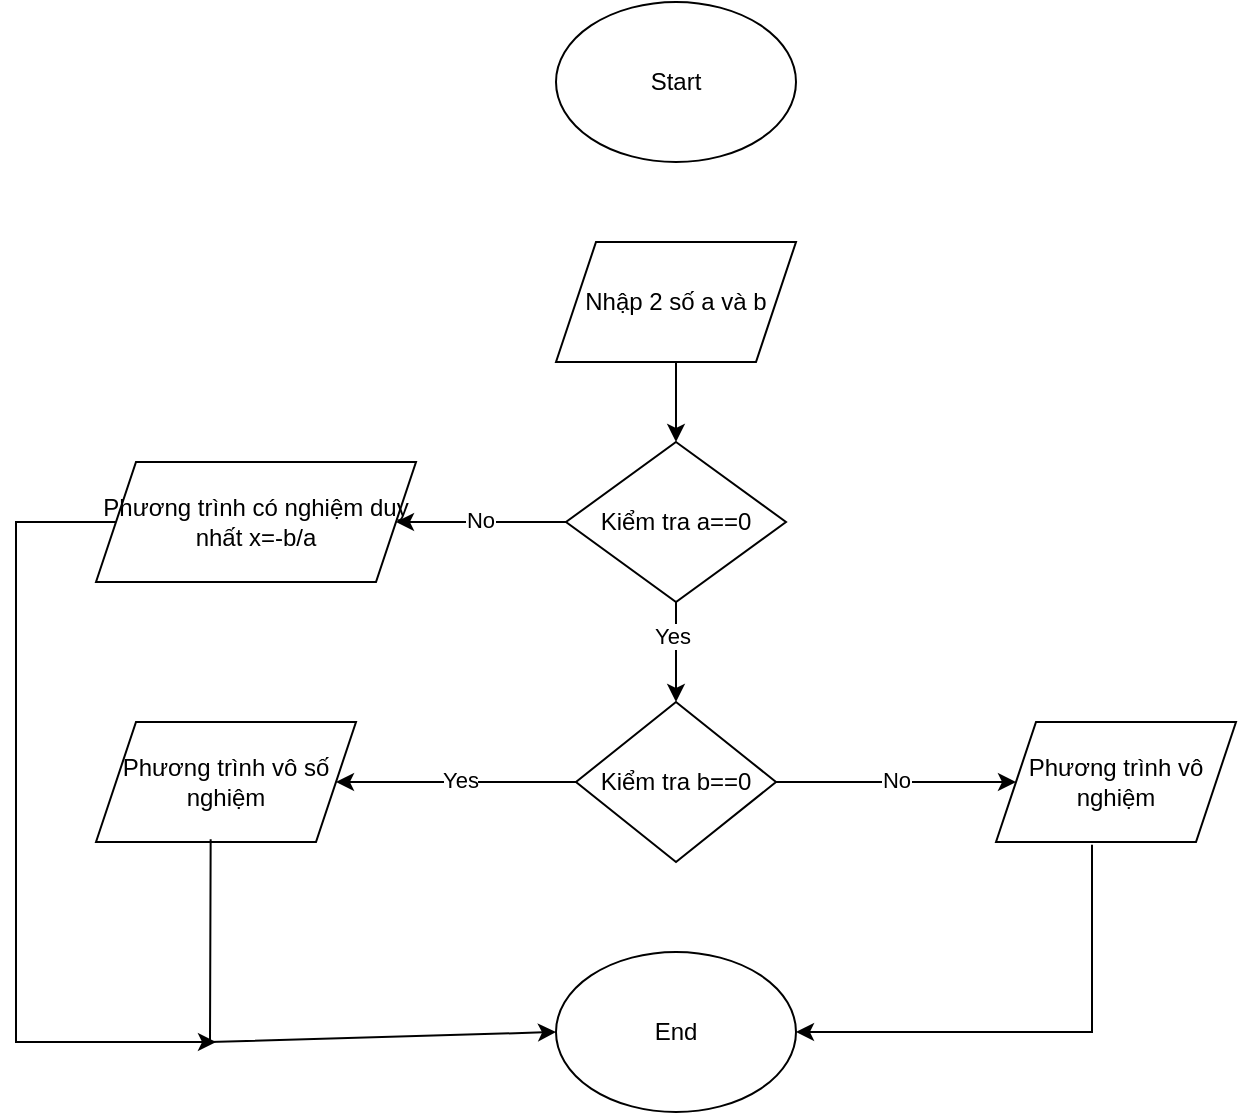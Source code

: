 <mxfile version="28.2.4">
  <diagram name="Trang-1" id="ZFckXqsjIdXHRsRysgjw">
    <mxGraphModel dx="785" dy="451" grid="1" gridSize="10" guides="1" tooltips="1" connect="1" arrows="1" fold="1" page="1" pageScale="1" pageWidth="827" pageHeight="1169" math="0" shadow="0">
      <root>
        <mxCell id="0" />
        <mxCell id="1" parent="0" />
        <mxCell id="5UzwqO1FMWDa7kcP7ygJ-90" value="Start" style="ellipse;whiteSpace=wrap;html=1;" vertex="1" parent="1">
          <mxGeometry x="330" y="30" width="120" height="80" as="geometry" />
        </mxCell>
        <mxCell id="5UzwqO1FMWDa7kcP7ygJ-91" value="End" style="ellipse;whiteSpace=wrap;html=1;" vertex="1" parent="1">
          <mxGeometry x="330" y="505" width="120" height="80" as="geometry" />
        </mxCell>
        <mxCell id="5UzwqO1FMWDa7kcP7ygJ-92" value="Nhập 2 số a và b" style="shape=parallelogram;perimeter=parallelogramPerimeter;whiteSpace=wrap;html=1;fixedSize=1;" vertex="1" parent="1">
          <mxGeometry x="330" y="150" width="120" height="60" as="geometry" />
        </mxCell>
        <mxCell id="5UzwqO1FMWDa7kcP7ygJ-93" value="Kiểm tra a==0" style="rhombus;whiteSpace=wrap;html=1;" vertex="1" parent="1">
          <mxGeometry x="335" y="250" width="110" height="80" as="geometry" />
        </mxCell>
        <mxCell id="5UzwqO1FMWDa7kcP7ygJ-94" value="Phương trình có nghiệm duy nhất x=-b/a" style="shape=parallelogram;perimeter=parallelogramPerimeter;whiteSpace=wrap;html=1;fixedSize=1;" vertex="1" parent="1">
          <mxGeometry x="100" y="260" width="160" height="60" as="geometry" />
        </mxCell>
        <mxCell id="5UzwqO1FMWDa7kcP7ygJ-95" value="" style="endArrow=classic;html=1;rounded=0;exitX=0;exitY=0.5;exitDx=0;exitDy=0;entryX=1;entryY=0.5;entryDx=0;entryDy=0;" edge="1" parent="1" source="5UzwqO1FMWDa7kcP7ygJ-93" target="5UzwqO1FMWDa7kcP7ygJ-94">
          <mxGeometry width="50" height="50" relative="1" as="geometry">
            <mxPoint x="160" y="180" as="sourcePoint" />
            <mxPoint x="210" y="130" as="targetPoint" />
          </mxGeometry>
        </mxCell>
        <mxCell id="5UzwqO1FMWDa7kcP7ygJ-96" value="No" style="edgeLabel;html=1;align=center;verticalAlign=middle;resizable=0;points=[];" vertex="1" connectable="0" parent="5UzwqO1FMWDa7kcP7ygJ-95">
          <mxGeometry x="0.028" y="-1" relative="1" as="geometry">
            <mxPoint as="offset" />
          </mxGeometry>
        </mxCell>
        <mxCell id="5UzwqO1FMWDa7kcP7ygJ-97" value="Kiểm tra b==0" style="rhombus;whiteSpace=wrap;html=1;" vertex="1" parent="1">
          <mxGeometry x="340" y="380" width="100" height="80" as="geometry" />
        </mxCell>
        <mxCell id="5UzwqO1FMWDa7kcP7ygJ-98" value="" style="endArrow=classic;html=1;rounded=0;exitX=0.5;exitY=1;exitDx=0;exitDy=0;" edge="1" parent="1" source="5UzwqO1FMWDa7kcP7ygJ-93" target="5UzwqO1FMWDa7kcP7ygJ-97">
          <mxGeometry width="50" height="50" relative="1" as="geometry">
            <mxPoint x="100" y="440" as="sourcePoint" />
            <mxPoint x="150" y="390" as="targetPoint" />
          </mxGeometry>
        </mxCell>
        <mxCell id="5UzwqO1FMWDa7kcP7ygJ-99" value="Yes" style="edgeLabel;html=1;align=center;verticalAlign=middle;resizable=0;points=[];" vertex="1" connectable="0" parent="5UzwqO1FMWDa7kcP7ygJ-98">
          <mxGeometry x="-0.333" y="-2" relative="1" as="geometry">
            <mxPoint as="offset" />
          </mxGeometry>
        </mxCell>
        <mxCell id="5UzwqO1FMWDa7kcP7ygJ-100" value="Phương trình vô số nghiệm" style="shape=parallelogram;perimeter=parallelogramPerimeter;whiteSpace=wrap;html=1;fixedSize=1;" vertex="1" parent="1">
          <mxGeometry x="100" y="390" width="130" height="60" as="geometry" />
        </mxCell>
        <mxCell id="5UzwqO1FMWDa7kcP7ygJ-101" value="" style="endArrow=classic;html=1;rounded=0;exitX=0;exitY=0.5;exitDx=0;exitDy=0;entryX=1;entryY=0.5;entryDx=0;entryDy=0;" edge="1" parent="1" source="5UzwqO1FMWDa7kcP7ygJ-97" target="5UzwqO1FMWDa7kcP7ygJ-100">
          <mxGeometry width="50" height="50" relative="1" as="geometry">
            <mxPoint x="190" y="530" as="sourcePoint" />
            <mxPoint x="240" y="480" as="targetPoint" />
          </mxGeometry>
        </mxCell>
        <mxCell id="5UzwqO1FMWDa7kcP7ygJ-102" value="Yes" style="edgeLabel;html=1;align=center;verticalAlign=middle;resizable=0;points=[];" vertex="1" connectable="0" parent="5UzwqO1FMWDa7kcP7ygJ-101">
          <mxGeometry x="-0.022" y="-1" relative="1" as="geometry">
            <mxPoint as="offset" />
          </mxGeometry>
        </mxCell>
        <mxCell id="5UzwqO1FMWDa7kcP7ygJ-103" value="Phương trình vô nghiệm" style="shape=parallelogram;perimeter=parallelogramPerimeter;whiteSpace=wrap;html=1;fixedSize=1;" vertex="1" parent="1">
          <mxGeometry x="550" y="390" width="120" height="60" as="geometry" />
        </mxCell>
        <mxCell id="5UzwqO1FMWDa7kcP7ygJ-104" value="" style="endArrow=classic;html=1;rounded=0;exitX=1;exitY=0.5;exitDx=0;exitDy=0;" edge="1" parent="1" source="5UzwqO1FMWDa7kcP7ygJ-97" target="5UzwqO1FMWDa7kcP7ygJ-103">
          <mxGeometry width="50" height="50" relative="1" as="geometry">
            <mxPoint x="450" y="380" as="sourcePoint" />
            <mxPoint x="500" y="330" as="targetPoint" />
          </mxGeometry>
        </mxCell>
        <mxCell id="5UzwqO1FMWDa7kcP7ygJ-105" value="No" style="edgeLabel;html=1;align=center;verticalAlign=middle;resizable=0;points=[];" vertex="1" connectable="0" parent="5UzwqO1FMWDa7kcP7ygJ-104">
          <mxGeometry x="-0.011" y="1" relative="1" as="geometry">
            <mxPoint as="offset" />
          </mxGeometry>
        </mxCell>
        <mxCell id="5UzwqO1FMWDa7kcP7ygJ-106" value="" style="endArrow=classic;html=1;rounded=0;exitX=0.441;exitY=0.978;exitDx=0;exitDy=0;exitPerimeter=0;entryX=0;entryY=0.5;entryDx=0;entryDy=0;" edge="1" parent="1" source="5UzwqO1FMWDa7kcP7ygJ-100" target="5UzwqO1FMWDa7kcP7ygJ-91">
          <mxGeometry width="50" height="50" relative="1" as="geometry">
            <mxPoint x="140" y="600" as="sourcePoint" />
            <mxPoint x="190" y="550" as="targetPoint" />
            <Array as="points">
              <mxPoint x="157" y="550" />
            </Array>
          </mxGeometry>
        </mxCell>
        <mxCell id="5UzwqO1FMWDa7kcP7ygJ-107" value="" style="endArrow=classic;html=1;rounded=0;exitX=0.4;exitY=1.022;exitDx=0;exitDy=0;exitPerimeter=0;entryX=1;entryY=0.5;entryDx=0;entryDy=0;" edge="1" parent="1" source="5UzwqO1FMWDa7kcP7ygJ-103" target="5UzwqO1FMWDa7kcP7ygJ-91">
          <mxGeometry width="50" height="50" relative="1" as="geometry">
            <mxPoint x="700" y="580" as="sourcePoint" />
            <mxPoint x="750" y="530" as="targetPoint" />
            <Array as="points">
              <mxPoint x="598" y="545" />
            </Array>
          </mxGeometry>
        </mxCell>
        <mxCell id="5UzwqO1FMWDa7kcP7ygJ-108" value="" style="endArrow=classic;html=1;rounded=0;exitX=0;exitY=0.5;exitDx=0;exitDy=0;" edge="1" parent="1" source="5UzwqO1FMWDa7kcP7ygJ-94">
          <mxGeometry width="50" height="50" relative="1" as="geometry">
            <mxPoint x="60" y="410" as="sourcePoint" />
            <mxPoint x="160" y="550" as="targetPoint" />
            <Array as="points">
              <mxPoint x="60" y="290" />
              <mxPoint x="60" y="550" />
            </Array>
          </mxGeometry>
        </mxCell>
        <mxCell id="5UzwqO1FMWDa7kcP7ygJ-109" value="" style="endArrow=classic;html=1;rounded=0;exitX=0.5;exitY=1;exitDx=0;exitDy=0;entryX=0.5;entryY=0;entryDx=0;entryDy=0;" edge="1" parent="1" source="5UzwqO1FMWDa7kcP7ygJ-92" target="5UzwqO1FMWDa7kcP7ygJ-93">
          <mxGeometry width="50" height="50" relative="1" as="geometry">
            <mxPoint x="530" y="260" as="sourcePoint" />
            <mxPoint x="580" y="210" as="targetPoint" />
          </mxGeometry>
        </mxCell>
      </root>
    </mxGraphModel>
  </diagram>
</mxfile>

